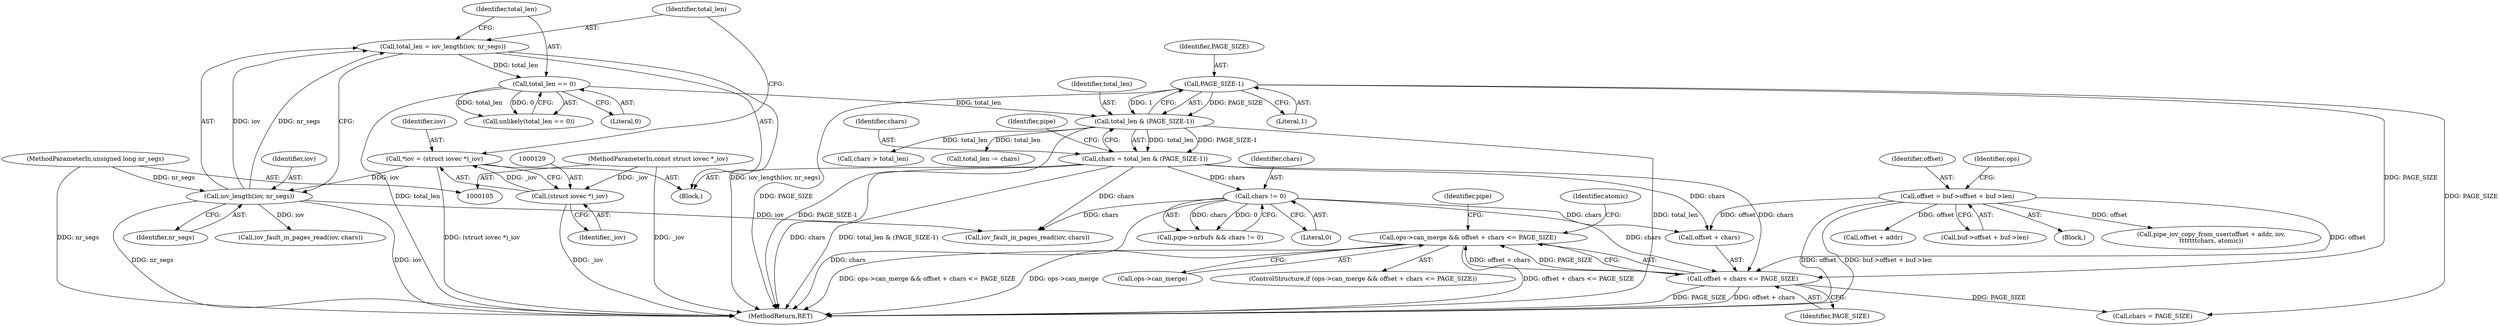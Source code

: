 digraph "0_linux_f0d1bec9d58d4c038d0ac958c9af82be6eb18045_1@pointer" {
"1000227" [label="(Call,ops->can_merge && offset + chars <= PAGE_SIZE)"];
"1000231" [label="(Call,offset + chars <= PAGE_SIZE)"];
"1000217" [label="(Call,offset = buf->offset + buf->len)"];
"1000168" [label="(Call,chars = total_len & (PAGE_SIZE-1))"];
"1000170" [label="(Call,total_len & (PAGE_SIZE-1))"];
"1000140" [label="(Call,total_len == 0)"];
"1000133" [label="(Call,total_len = iov_length(iov, nr_segs))"];
"1000135" [label="(Call,iov_length(iov, nr_segs))"];
"1000126" [label="(Call,*iov = (struct iovec *)_iov)"];
"1000128" [label="(Call,(struct iovec *)_iov)"];
"1000107" [label="(MethodParameterIn,const struct iovec *_iov)"];
"1000108" [label="(MethodParameterIn,unsigned long nr_segs)"];
"1000172" [label="(Call,PAGE_SIZE-1)"];
"1000180" [label="(Call,chars != 0)"];
"1000139" [label="(Call,unlikely(total_len == 0))"];
"1000182" [label="(Literal,0)"];
"1000326" [label="(Identifier,pipe)"];
"1000126" [label="(Call,*iov = (struct iovec *)_iov)"];
"1000128" [label="(Call,(struct iovec *)_iov)"];
"1000411" [label="(Call,chars = PAGE_SIZE)"];
"1000273" [label="(Call,offset + addr)"];
"1000232" [label="(Call,offset + chars)"];
"1000137" [label="(Identifier,nr_segs)"];
"1000130" [label="(Identifier,_iov)"];
"1000180" [label="(Call,chars != 0)"];
"1000141" [label="(Identifier,total_len)"];
"1000171" [label="(Identifier,total_len)"];
"1000140" [label="(Call,total_len == 0)"];
"1000110" [label="(Block,)"];
"1000251" [label="(Call,iov_fault_in_pages_read(iov, chars))"];
"1000219" [label="(Call,buf->offset + buf->len)"];
"1000142" [label="(Literal,0)"];
"1000136" [label="(Identifier,iov)"];
"1000135" [label="(Call,iov_length(iov, nr_segs))"];
"1000169" [label="(Identifier,chars)"];
"1000108" [label="(MethodParameterIn,unsigned long nr_segs)"];
"1000183" [label="(Block,)"];
"1000217" [label="(Call,offset = buf->offset + buf->len)"];
"1000229" [label="(Identifier,ops)"];
"1000240" [label="(Identifier,atomic)"];
"1000178" [label="(Identifier,pipe)"];
"1000133" [label="(Call,total_len = iov_length(iov, nr_segs))"];
"1000107" [label="(MethodParameterIn,const struct iovec *_iov)"];
"1000127" [label="(Identifier,iov)"];
"1000421" [label="(Call,iov_fault_in_pages_read(iov, chars))"];
"1000168" [label="(Call,chars = total_len & (PAGE_SIZE-1))"];
"1000235" [label="(Identifier,PAGE_SIZE)"];
"1000228" [label="(Call,ops->can_merge)"];
"1000272" [label="(Call,pipe_iov_copy_from_user(offset + addr, iov,\n\t\t\t\t\t\t\tchars, atomic))"];
"1000226" [label="(ControlStructure,if (ops->can_merge && offset + chars <= PAGE_SIZE))"];
"1000176" [label="(Call,pipe->nrbufs && chars != 0)"];
"1000134" [label="(Identifier,total_len)"];
"1000170" [label="(Call,total_len & (PAGE_SIZE-1))"];
"1000174" [label="(Literal,1)"];
"1000231" [label="(Call,offset + chars <= PAGE_SIZE)"];
"1000218" [label="(Identifier,offset)"];
"1000173" [label="(Identifier,PAGE_SIZE)"];
"1000644" [label="(MethodReturn,RET)"];
"1000415" [label="(Call,chars > total_len)"];
"1000172" [label="(Call,PAGE_SIZE-1)"];
"1000310" [label="(Call,total_len -= chars)"];
"1000181" [label="(Identifier,chars)"];
"1000227" [label="(Call,ops->can_merge && offset + chars <= PAGE_SIZE)"];
"1000227" -> "1000226"  [label="AST: "];
"1000227" -> "1000228"  [label="CFG: "];
"1000227" -> "1000231"  [label="CFG: "];
"1000228" -> "1000227"  [label="AST: "];
"1000231" -> "1000227"  [label="AST: "];
"1000240" -> "1000227"  [label="CFG: "];
"1000326" -> "1000227"  [label="CFG: "];
"1000227" -> "1000644"  [label="DDG: ops->can_merge && offset + chars <= PAGE_SIZE"];
"1000227" -> "1000644"  [label="DDG: ops->can_merge"];
"1000227" -> "1000644"  [label="DDG: offset + chars <= PAGE_SIZE"];
"1000231" -> "1000227"  [label="DDG: offset + chars"];
"1000231" -> "1000227"  [label="DDG: PAGE_SIZE"];
"1000231" -> "1000235"  [label="CFG: "];
"1000232" -> "1000231"  [label="AST: "];
"1000235" -> "1000231"  [label="AST: "];
"1000231" -> "1000644"  [label="DDG: PAGE_SIZE"];
"1000231" -> "1000644"  [label="DDG: offset + chars"];
"1000217" -> "1000231"  [label="DDG: offset"];
"1000168" -> "1000231"  [label="DDG: chars"];
"1000180" -> "1000231"  [label="DDG: chars"];
"1000172" -> "1000231"  [label="DDG: PAGE_SIZE"];
"1000231" -> "1000411"  [label="DDG: PAGE_SIZE"];
"1000217" -> "1000183"  [label="AST: "];
"1000217" -> "1000219"  [label="CFG: "];
"1000218" -> "1000217"  [label="AST: "];
"1000219" -> "1000217"  [label="AST: "];
"1000229" -> "1000217"  [label="CFG: "];
"1000217" -> "1000644"  [label="DDG: buf->offset + buf->len"];
"1000217" -> "1000644"  [label="DDG: offset"];
"1000217" -> "1000232"  [label="DDG: offset"];
"1000217" -> "1000272"  [label="DDG: offset"];
"1000217" -> "1000273"  [label="DDG: offset"];
"1000168" -> "1000110"  [label="AST: "];
"1000168" -> "1000170"  [label="CFG: "];
"1000169" -> "1000168"  [label="AST: "];
"1000170" -> "1000168"  [label="AST: "];
"1000178" -> "1000168"  [label="CFG: "];
"1000168" -> "1000644"  [label="DDG: chars"];
"1000168" -> "1000644"  [label="DDG: total_len & (PAGE_SIZE-1)"];
"1000170" -> "1000168"  [label="DDG: total_len"];
"1000170" -> "1000168"  [label="DDG: PAGE_SIZE-1"];
"1000168" -> "1000180"  [label="DDG: chars"];
"1000168" -> "1000232"  [label="DDG: chars"];
"1000168" -> "1000251"  [label="DDG: chars"];
"1000170" -> "1000172"  [label="CFG: "];
"1000171" -> "1000170"  [label="AST: "];
"1000172" -> "1000170"  [label="AST: "];
"1000170" -> "1000644"  [label="DDG: PAGE_SIZE-1"];
"1000170" -> "1000644"  [label="DDG: total_len"];
"1000140" -> "1000170"  [label="DDG: total_len"];
"1000172" -> "1000170"  [label="DDG: PAGE_SIZE"];
"1000172" -> "1000170"  [label="DDG: 1"];
"1000170" -> "1000310"  [label="DDG: total_len"];
"1000170" -> "1000415"  [label="DDG: total_len"];
"1000140" -> "1000139"  [label="AST: "];
"1000140" -> "1000142"  [label="CFG: "];
"1000141" -> "1000140"  [label="AST: "];
"1000142" -> "1000140"  [label="AST: "];
"1000139" -> "1000140"  [label="CFG: "];
"1000140" -> "1000644"  [label="DDG: total_len"];
"1000140" -> "1000139"  [label="DDG: total_len"];
"1000140" -> "1000139"  [label="DDG: 0"];
"1000133" -> "1000140"  [label="DDG: total_len"];
"1000133" -> "1000110"  [label="AST: "];
"1000133" -> "1000135"  [label="CFG: "];
"1000134" -> "1000133"  [label="AST: "];
"1000135" -> "1000133"  [label="AST: "];
"1000141" -> "1000133"  [label="CFG: "];
"1000133" -> "1000644"  [label="DDG: iov_length(iov, nr_segs)"];
"1000135" -> "1000133"  [label="DDG: iov"];
"1000135" -> "1000133"  [label="DDG: nr_segs"];
"1000135" -> "1000137"  [label="CFG: "];
"1000136" -> "1000135"  [label="AST: "];
"1000137" -> "1000135"  [label="AST: "];
"1000135" -> "1000644"  [label="DDG: iov"];
"1000135" -> "1000644"  [label="DDG: nr_segs"];
"1000126" -> "1000135"  [label="DDG: iov"];
"1000108" -> "1000135"  [label="DDG: nr_segs"];
"1000135" -> "1000251"  [label="DDG: iov"];
"1000135" -> "1000421"  [label="DDG: iov"];
"1000126" -> "1000110"  [label="AST: "];
"1000126" -> "1000128"  [label="CFG: "];
"1000127" -> "1000126"  [label="AST: "];
"1000128" -> "1000126"  [label="AST: "];
"1000134" -> "1000126"  [label="CFG: "];
"1000126" -> "1000644"  [label="DDG: (struct iovec *)_iov"];
"1000128" -> "1000126"  [label="DDG: _iov"];
"1000128" -> "1000130"  [label="CFG: "];
"1000129" -> "1000128"  [label="AST: "];
"1000130" -> "1000128"  [label="AST: "];
"1000128" -> "1000644"  [label="DDG: _iov"];
"1000107" -> "1000128"  [label="DDG: _iov"];
"1000107" -> "1000105"  [label="AST: "];
"1000107" -> "1000644"  [label="DDG: _iov"];
"1000108" -> "1000105"  [label="AST: "];
"1000108" -> "1000644"  [label="DDG: nr_segs"];
"1000172" -> "1000174"  [label="CFG: "];
"1000173" -> "1000172"  [label="AST: "];
"1000174" -> "1000172"  [label="AST: "];
"1000172" -> "1000644"  [label="DDG: PAGE_SIZE"];
"1000172" -> "1000411"  [label="DDG: PAGE_SIZE"];
"1000180" -> "1000176"  [label="AST: "];
"1000180" -> "1000182"  [label="CFG: "];
"1000181" -> "1000180"  [label="AST: "];
"1000182" -> "1000180"  [label="AST: "];
"1000176" -> "1000180"  [label="CFG: "];
"1000180" -> "1000644"  [label="DDG: chars"];
"1000180" -> "1000176"  [label="DDG: chars"];
"1000180" -> "1000176"  [label="DDG: 0"];
"1000180" -> "1000232"  [label="DDG: chars"];
"1000180" -> "1000251"  [label="DDG: chars"];
}
